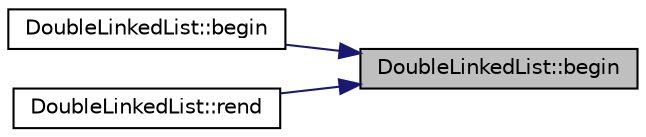 digraph "DoubleLinkedList::begin"
{
 // LATEX_PDF_SIZE
  edge [fontname="Helvetica",fontsize="10",labelfontname="Helvetica",labelfontsize="10"];
  node [fontname="Helvetica",fontsize="10",shape=record];
  rankdir="RL";
  Node1 [label="DoubleLinkedList::begin",height=0.2,width=0.4,color="black", fillcolor="grey75", style="filled", fontcolor="black",tooltip=" "];
  Node1 -> Node2 [dir="back",color="midnightblue",fontsize="10",style="solid",fontname="Helvetica"];
  Node2 [label="DoubleLinkedList::begin",height=0.2,width=0.4,color="black", fillcolor="white", style="filled",URL="$class_double_linked_list.html#affb182c101de74daa3c2f335a892d5b0",tooltip=" "];
  Node1 -> Node3 [dir="back",color="midnightblue",fontsize="10",style="solid",fontname="Helvetica"];
  Node3 [label="DoubleLinkedList::rend",height=0.2,width=0.4,color="black", fillcolor="white", style="filled",URL="$class_double_linked_list.html#aadf75498eafb2a670794ab219bde4daa",tooltip=" "];
}
